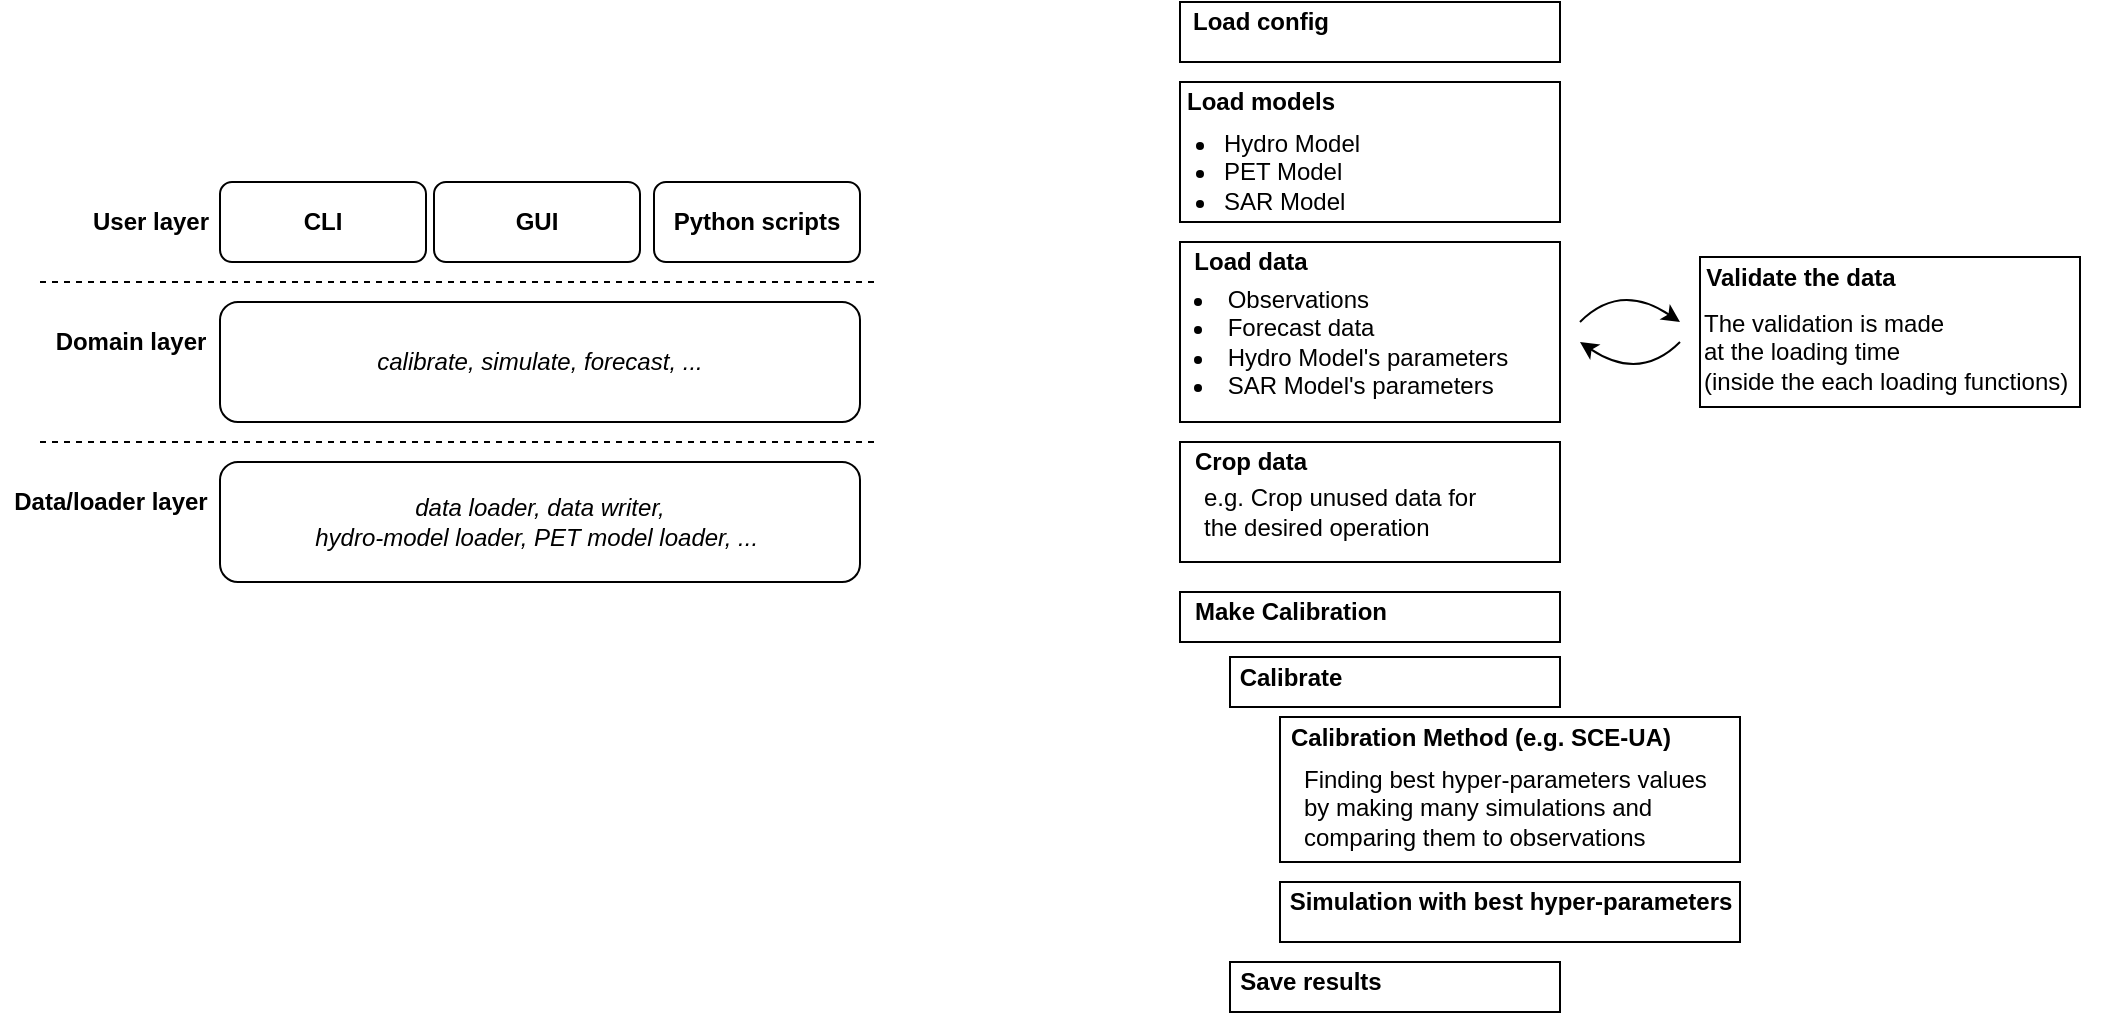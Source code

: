 <mxfile version="15.5.4" type="embed"><diagram id="23iRSUPoRavnBvh4doch" name="Page-1"><mxGraphModel dx="1466" dy="398" grid="1" gridSize="10" guides="1" tooltips="1" connect="1" arrows="1" fold="1" page="1" pageScale="1" pageWidth="827" pageHeight="1169" math="0" shadow="0"><root><mxCell id="0"/><mxCell id="1" parent="0"/><mxCell id="53" value="" style="rounded=0;whiteSpace=wrap;html=1;" vertex="1" parent="1"><mxGeometry x="-110" y="610" width="230" height="30" as="geometry"/></mxCell><mxCell id="51" value="" style="rounded=0;whiteSpace=wrap;html=1;" vertex="1" parent="1"><mxGeometry x="-110" y="527.5" width="230" height="72.5" as="geometry"/></mxCell><mxCell id="47" value="" style="rounded=0;whiteSpace=wrap;html=1;" vertex="1" parent="1"><mxGeometry x="-135" y="650" width="165" height="25" as="geometry"/></mxCell><mxCell id="46" value="" style="rounded=0;whiteSpace=wrap;html=1;" vertex="1" parent="1"><mxGeometry x="-160" y="465" width="190" height="25" as="geometry"/></mxCell><mxCell id="10" value="&lt;b&gt;GUI&lt;/b&gt;" style="rounded=1;whiteSpace=wrap;html=1;" parent="1" vertex="1"><mxGeometry x="-533" y="260" width="103" height="40" as="geometry"/></mxCell><mxCell id="11" value="&lt;b&gt;Python scripts&lt;/b&gt;" style="rounded=1;whiteSpace=wrap;html=1;" parent="1" vertex="1"><mxGeometry x="-423" y="260" width="103" height="40" as="geometry"/></mxCell><mxCell id="14" value="&lt;i&gt;calibrate, simulate, forecast, ...&lt;/i&gt;" style="rounded=1;whiteSpace=wrap;html=1;" parent="1" vertex="1"><mxGeometry x="-640" y="320" width="320" height="60" as="geometry"/></mxCell><mxCell id="16" value="&lt;i&gt;data loader, data writer, &lt;br&gt;hydro-model loader, PET model loader, ...&amp;nbsp;&lt;/i&gt;" style="rounded=1;whiteSpace=wrap;html=1;" parent="1" vertex="1"><mxGeometry x="-640" y="400" width="320" height="60" as="geometry"/></mxCell><mxCell id="17" value="&lt;b&gt;CLI&lt;/b&gt;" style="rounded=1;whiteSpace=wrap;html=1;" parent="1" vertex="1"><mxGeometry x="-640" y="260" width="103" height="40" as="geometry"/></mxCell><mxCell id="18" value="&lt;b&gt;Data/loader layer&lt;/b&gt;" style="text;html=1;align=center;verticalAlign=middle;resizable=0;points=[];autosize=1;strokeColor=none;fillColor=none;" parent="1" vertex="1"><mxGeometry x="-750" y="410" width="110" height="20" as="geometry"/></mxCell><mxCell id="19" value="&lt;b&gt;Domain layer&lt;/b&gt;" style="text;html=1;align=center;verticalAlign=middle;resizable=0;points=[];autosize=1;strokeColor=none;fillColor=none;" parent="1" vertex="1"><mxGeometry x="-730" y="330" width="90" height="20" as="geometry"/></mxCell><mxCell id="20" value="&lt;b&gt;User layer&lt;/b&gt;" style="text;html=1;align=center;verticalAlign=middle;resizable=0;points=[];autosize=1;strokeColor=none;fillColor=none;" parent="1" vertex="1"><mxGeometry x="-710" y="270" width="70" height="20" as="geometry"/></mxCell><mxCell id="21" value="" style="endArrow=none;dashed=1;html=1;rounded=0;" parent="1" edge="1"><mxGeometry width="50" height="50" relative="1" as="geometry"><mxPoint x="-730" y="390" as="sourcePoint"/><mxPoint x="-310" y="390" as="targetPoint"/></mxGeometry></mxCell><mxCell id="22" value="" style="endArrow=none;dashed=1;html=1;rounded=0;" parent="1" edge="1"><mxGeometry width="50" height="50" relative="1" as="geometry"><mxPoint x="-730" y="310" as="sourcePoint"/><mxPoint x="-310" y="310" as="targetPoint"/></mxGeometry></mxCell><mxCell id="23" value="" style="rounded=0;whiteSpace=wrap;html=1;" parent="1" vertex="1"><mxGeometry x="-160" y="170" width="190" height="30" as="geometry"/></mxCell><mxCell id="24" value="" style="rounded=0;whiteSpace=wrap;html=1;" parent="1" vertex="1"><mxGeometry x="-160" y="210" width="190" height="70" as="geometry"/></mxCell><mxCell id="25" value="" style="rounded=0;whiteSpace=wrap;html=1;" parent="1" vertex="1"><mxGeometry x="-160" y="290" width="190" height="90" as="geometry"/></mxCell><mxCell id="28" value="" style="rounded=0;whiteSpace=wrap;html=1;" parent="1" vertex="1"><mxGeometry x="-135" y="497.5" width="165" height="25" as="geometry"/></mxCell><mxCell id="29" value="&lt;ul&gt;&lt;li&gt;Hydro Model&amp;nbsp;&lt;/li&gt;&lt;li&gt;PET Model&lt;/li&gt;&lt;li&gt;SAR Model&lt;/li&gt;&lt;/ul&gt;" style="text;html=1;align=left;verticalAlign=middle;resizable=0;points=[];autosize=1;strokeColor=none;fillColor=none;" vertex="1" parent="1"><mxGeometry x="-180" y="220" width="130" height="70" as="geometry"/></mxCell><mxCell id="30" value="&lt;b&gt;Load models&lt;/b&gt;" style="text;html=1;align=center;verticalAlign=middle;resizable=0;points=[];autosize=1;strokeColor=none;fillColor=none;" vertex="1" parent="1"><mxGeometry x="-165" y="210" width="90" height="20" as="geometry"/></mxCell><mxCell id="31" value="&lt;b&gt;Load data&lt;/b&gt;" style="text;html=1;align=center;verticalAlign=middle;resizable=0;points=[];autosize=1;strokeColor=none;fillColor=none;" vertex="1" parent="1"><mxGeometry x="-160" y="290" width="70" height="20" as="geometry"/></mxCell><mxCell id="34" value="&lt;b&gt;Load config&lt;/b&gt;" style="text;html=1;align=center;verticalAlign=middle;resizable=0;points=[];autosize=1;strokeColor=none;fillColor=none;" vertex="1" parent="1"><mxGeometry x="-160" y="170" width="80" height="20" as="geometry"/></mxCell><mxCell id="35" value="" style="rounded=0;whiteSpace=wrap;html=1;align=left;" vertex="1" parent="1"><mxGeometry x="100" y="297.5" width="190" height="75" as="geometry"/></mxCell><mxCell id="36" value="&lt;b&gt;Validate the data&lt;/b&gt;" style="text;html=1;align=center;verticalAlign=middle;resizable=0;points=[];autosize=1;strokeColor=none;fillColor=none;" vertex="1" parent="1"><mxGeometry x="95" y="297.5" width="110" height="20" as="geometry"/></mxCell><mxCell id="37" value="" style="curved=1;endArrow=classic;html=1;rounded=0;" edge="1" parent="1"><mxGeometry width="50" height="50" relative="1" as="geometry"><mxPoint x="40" y="330" as="sourcePoint"/><mxPoint x="90" y="330" as="targetPoint"/><Array as="points"><mxPoint x="60" y="310"/></Array></mxGeometry></mxCell><mxCell id="38" value="" style="curved=1;endArrow=none;html=1;rounded=0;strokeColor=default;startArrow=classic;startFill=1;endFill=0;" edge="1" parent="1"><mxGeometry width="50" height="50" relative="1" as="geometry"><mxPoint x="40" y="340" as="sourcePoint"/><mxPoint x="90" y="340" as="targetPoint"/><Array as="points"><mxPoint x="70" y="360"/></Array></mxGeometry></mxCell><mxCell id="39" value="" style="rounded=0;whiteSpace=wrap;html=1;" vertex="1" parent="1"><mxGeometry x="-160" y="390" width="190" height="60" as="geometry"/></mxCell><mxCell id="40" value="&lt;b&gt;Crop data&lt;/b&gt;" style="text;html=1;align=center;verticalAlign=middle;resizable=0;points=[];autosize=1;strokeColor=none;fillColor=none;" vertex="1" parent="1"><mxGeometry x="-160" y="390" width="70" height="20" as="geometry"/></mxCell><mxCell id="41" value="e.g. Crop unused data for &lt;br&gt;the desired operation" style="text;html=1;align=left;verticalAlign=middle;resizable=0;points=[];autosize=1;strokeColor=none;fillColor=none;" vertex="1" parent="1"><mxGeometry x="-150" y="410" width="150" height="30" as="geometry"/></mxCell><mxCell id="42" value="The validation is made &lt;br&gt;at the loading time&lt;br&gt;(inside the each loading functions)&amp;nbsp;" style="text;html=1;align=left;verticalAlign=middle;resizable=0;points=[];autosize=1;strokeColor=none;fillColor=none;" vertex="1" parent="1"><mxGeometry x="100" y="320" width="200" height="50" as="geometry"/></mxCell><mxCell id="43" value="&lt;b&gt;Make Calibration&lt;/b&gt;" style="text;html=1;align=center;verticalAlign=middle;resizable=0;points=[];autosize=1;strokeColor=none;fillColor=none;" vertex="1" parent="1"><mxGeometry x="-160" y="465" width="110" height="20" as="geometry"/></mxCell><mxCell id="44" value="&lt;b&gt;Calibrate&lt;/b&gt;" style="text;html=1;align=center;verticalAlign=middle;resizable=0;points=[];autosize=1;strokeColor=none;fillColor=none;" vertex="1" parent="1"><mxGeometry x="-140" y="497.5" width="70" height="20" as="geometry"/></mxCell><mxCell id="45" value="&lt;b&gt;Save results&lt;/b&gt;" style="text;html=1;align=center;verticalAlign=middle;resizable=0;points=[];autosize=1;strokeColor=none;fillColor=none;" vertex="1" parent="1"><mxGeometry x="-140" y="650" width="90" height="20" as="geometry"/></mxCell><mxCell id="48" value="&lt;b&gt;Calibration Method (e.g. SCE-UA)&lt;/b&gt;" style="text;html=1;align=center;verticalAlign=middle;resizable=0;points=[];autosize=1;strokeColor=none;fillColor=none;" vertex="1" parent="1"><mxGeometry x="-115" y="527.5" width="210" height="20" as="geometry"/></mxCell><mxCell id="49" value="&lt;span&gt;Finding best hyper-parameters values&lt;br&gt;by making&amp;nbsp;&lt;/span&gt;&lt;span&gt;many simulations and &lt;br&gt;comparing them to observations&lt;/span&gt;" style="text;html=1;align=left;verticalAlign=middle;resizable=0;points=[];autosize=1;strokeColor=none;fillColor=none;" vertex="1" parent="1"><mxGeometry x="-100" y="547.5" width="220" height="50" as="geometry"/></mxCell><mxCell id="50" value="&lt;b&gt;Simulation with best hyper-parameters&lt;/b&gt;" style="text;html=1;align=center;verticalAlign=middle;resizable=0;points=[];autosize=1;strokeColor=none;fillColor=none;" vertex="1" parent="1"><mxGeometry x="-115" y="610" width="240" height="20" as="geometry"/></mxCell><mxCell id="54" value="&lt;li style=&quot;text-align: left&quot;&gt;Observations&lt;/li&gt;&lt;li style=&quot;text-align: left&quot;&gt;Forecast data&lt;/li&gt;&lt;li style=&quot;text-align: left&quot;&gt;Hydro Model's parameters&lt;/li&gt;&lt;li style=&quot;text-align: left&quot;&gt;SAR Model's parameters&lt;/li&gt;" style="text;html=1;align=center;verticalAlign=middle;resizable=0;points=[];autosize=1;strokeColor=none;fillColor=none;" vertex="1" parent="1"><mxGeometry x="-160" y="310" width="170" height="60" as="geometry"/></mxCell></root></mxGraphModel></diagram></mxfile>